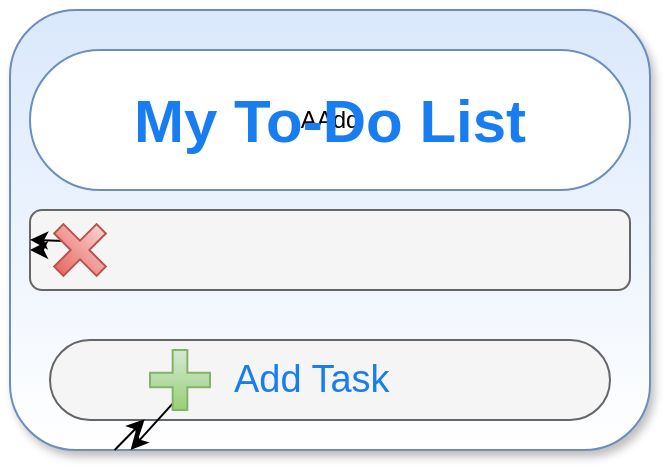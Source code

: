 <mxfile>
    <diagram id="PQrEq3rPVC2QKP3qtncb" name="Page-1">
        <mxGraphModel dx="734" dy="422" grid="1" gridSize="10" guides="1" tooltips="1" connect="1" arrows="1" fold="1" page="1" pageScale="1" pageWidth="850" pageHeight="1100" math="0" shadow="0">
            <root>
                <mxCell id="0"/>
                <mxCell id="1" parent="0"/>
                <mxCell id="2" value="" style="whiteSpace=wrap;html=1;fillColor=#DAE8FC;strokeColor=#6c8ebf;gradientColor=#ffffff;gradientDirection=south;rounded=1;sketch=0;glass=0;shadow=1;arcSize=15;" vertex="1" parent="1">
                    <mxGeometry x="200" y="70" width="320" height="220" as="geometry"/>
                </mxCell>
                <mxCell id="3" value="AAdd" style="whiteSpace=wrap;html=1;rounded=1;shadow=0;glass=0;sketch=0;gradientColor=#ffffff;gradientDirection=south;arcSize=50;fillColor=#FFFFFF;strokeColor=#6c8ebf;" vertex="1" parent="1">
                    <mxGeometry x="210" y="90" width="300" height="70" as="geometry"/>
                </mxCell>
                <mxCell id="6" value="" style="whiteSpace=wrap;html=1;rounded=1;shadow=0;glass=0;sketch=0;fillColor=#f5f5f5;gradientColor=none;gradientDirection=south;strokeColor=#666666;" vertex="1" parent="1">
                    <mxGeometry x="210" y="170" width="300" height="40" as="geometry"/>
                </mxCell>
                <mxCell id="8" value="" style="whiteSpace=wrap;html=1;rounded=1;shadow=0;glass=0;sketch=0;fillColor=#f5f5f5;gradientColor=none;gradientDirection=south;strokeColor=#666666;arcSize=50;fontStyle=0" vertex="1" parent="1">
                    <mxGeometry x="220" y="235" width="280" height="40" as="geometry"/>
                </mxCell>
                <mxCell id="9" value="My To-Do List" style="text;html=1;strokeColor=none;fillColor=none;align=center;verticalAlign=middle;whiteSpace=wrap;rounded=0;shadow=0;glass=0;sketch=0;fontColor=#187DF0;fontStyle=1;fontSize=30;" vertex="1" parent="1">
                    <mxGeometry x="210" y="90" width="300" height="70" as="geometry"/>
                </mxCell>
                <mxCell id="10" value="Add Task" style="text;html=1;strokeColor=none;fillColor=none;align=left;verticalAlign=middle;whiteSpace=wrap;rounded=0;shadow=0;glass=0;sketch=0;fontSize=19;fontColor=#187DF0;" vertex="1" parent="1">
                    <mxGeometry x="310" y="240" width="180" height="30" as="geometry"/>
                </mxCell>
                <mxCell id="22" style="edgeStyle=none;html=1;entryX=0.169;entryY=0.992;entryDx=0;entryDy=0;entryPerimeter=0;fontSize=19;fontColor=#187DF0;" edge="1" parent="1" source="2" target="8">
                    <mxGeometry relative="1" as="geometry"/>
                </mxCell>
                <mxCell id="25" style="edgeStyle=none;html=1;exitX=0;exitY=0;exitDx=18.667;exitDy=18.667;exitPerimeter=0;fontSize=19;fontColor=#187DF0;" edge="1" parent="1" source="11" target="2">
                    <mxGeometry relative="1" as="geometry"/>
                </mxCell>
                <mxCell id="11" value="" style="shape=cross;whiteSpace=wrap;html=1;rounded=1;shadow=0;glass=0;sketch=0;fontSize=19;fillColor=#d5e8d4;gradientColor=#97d077;gradientDirection=south;size=0.244;strokeColor=#82b366;" vertex="1" parent="1">
                    <mxGeometry x="270" y="240" width="30" height="30" as="geometry"/>
                </mxCell>
                <mxCell id="20" style="edgeStyle=none;html=1;fontSize=19;fontColor=#187DF0;" edge="1" parent="1" source="19" target="6">
                    <mxGeometry relative="1" as="geometry"/>
                </mxCell>
                <mxCell id="21" style="edgeStyle=none;html=1;exitX=0;exitY=0;exitDx=12;exitDy=12;exitPerimeter=0;fontSize=19;fontColor=#187DF0;" edge="1" parent="1" source="19" target="6">
                    <mxGeometry relative="1" as="geometry"/>
                </mxCell>
                <mxCell id="19" value="" style="shape=cross;whiteSpace=wrap;html=1;rounded=1;shadow=0;glass=0;sketch=0;fontSize=19;fillColor=#f8cecc;gradientColor=#ea6b66;gradientDirection=south;rotation=45;strokeColor=#b85450;size=0.219;" vertex="1" parent="1">
                    <mxGeometry x="220" y="175" width="30" height="30" as="geometry"/>
                </mxCell>
            </root>
        </mxGraphModel>
    </diagram>
</mxfile>